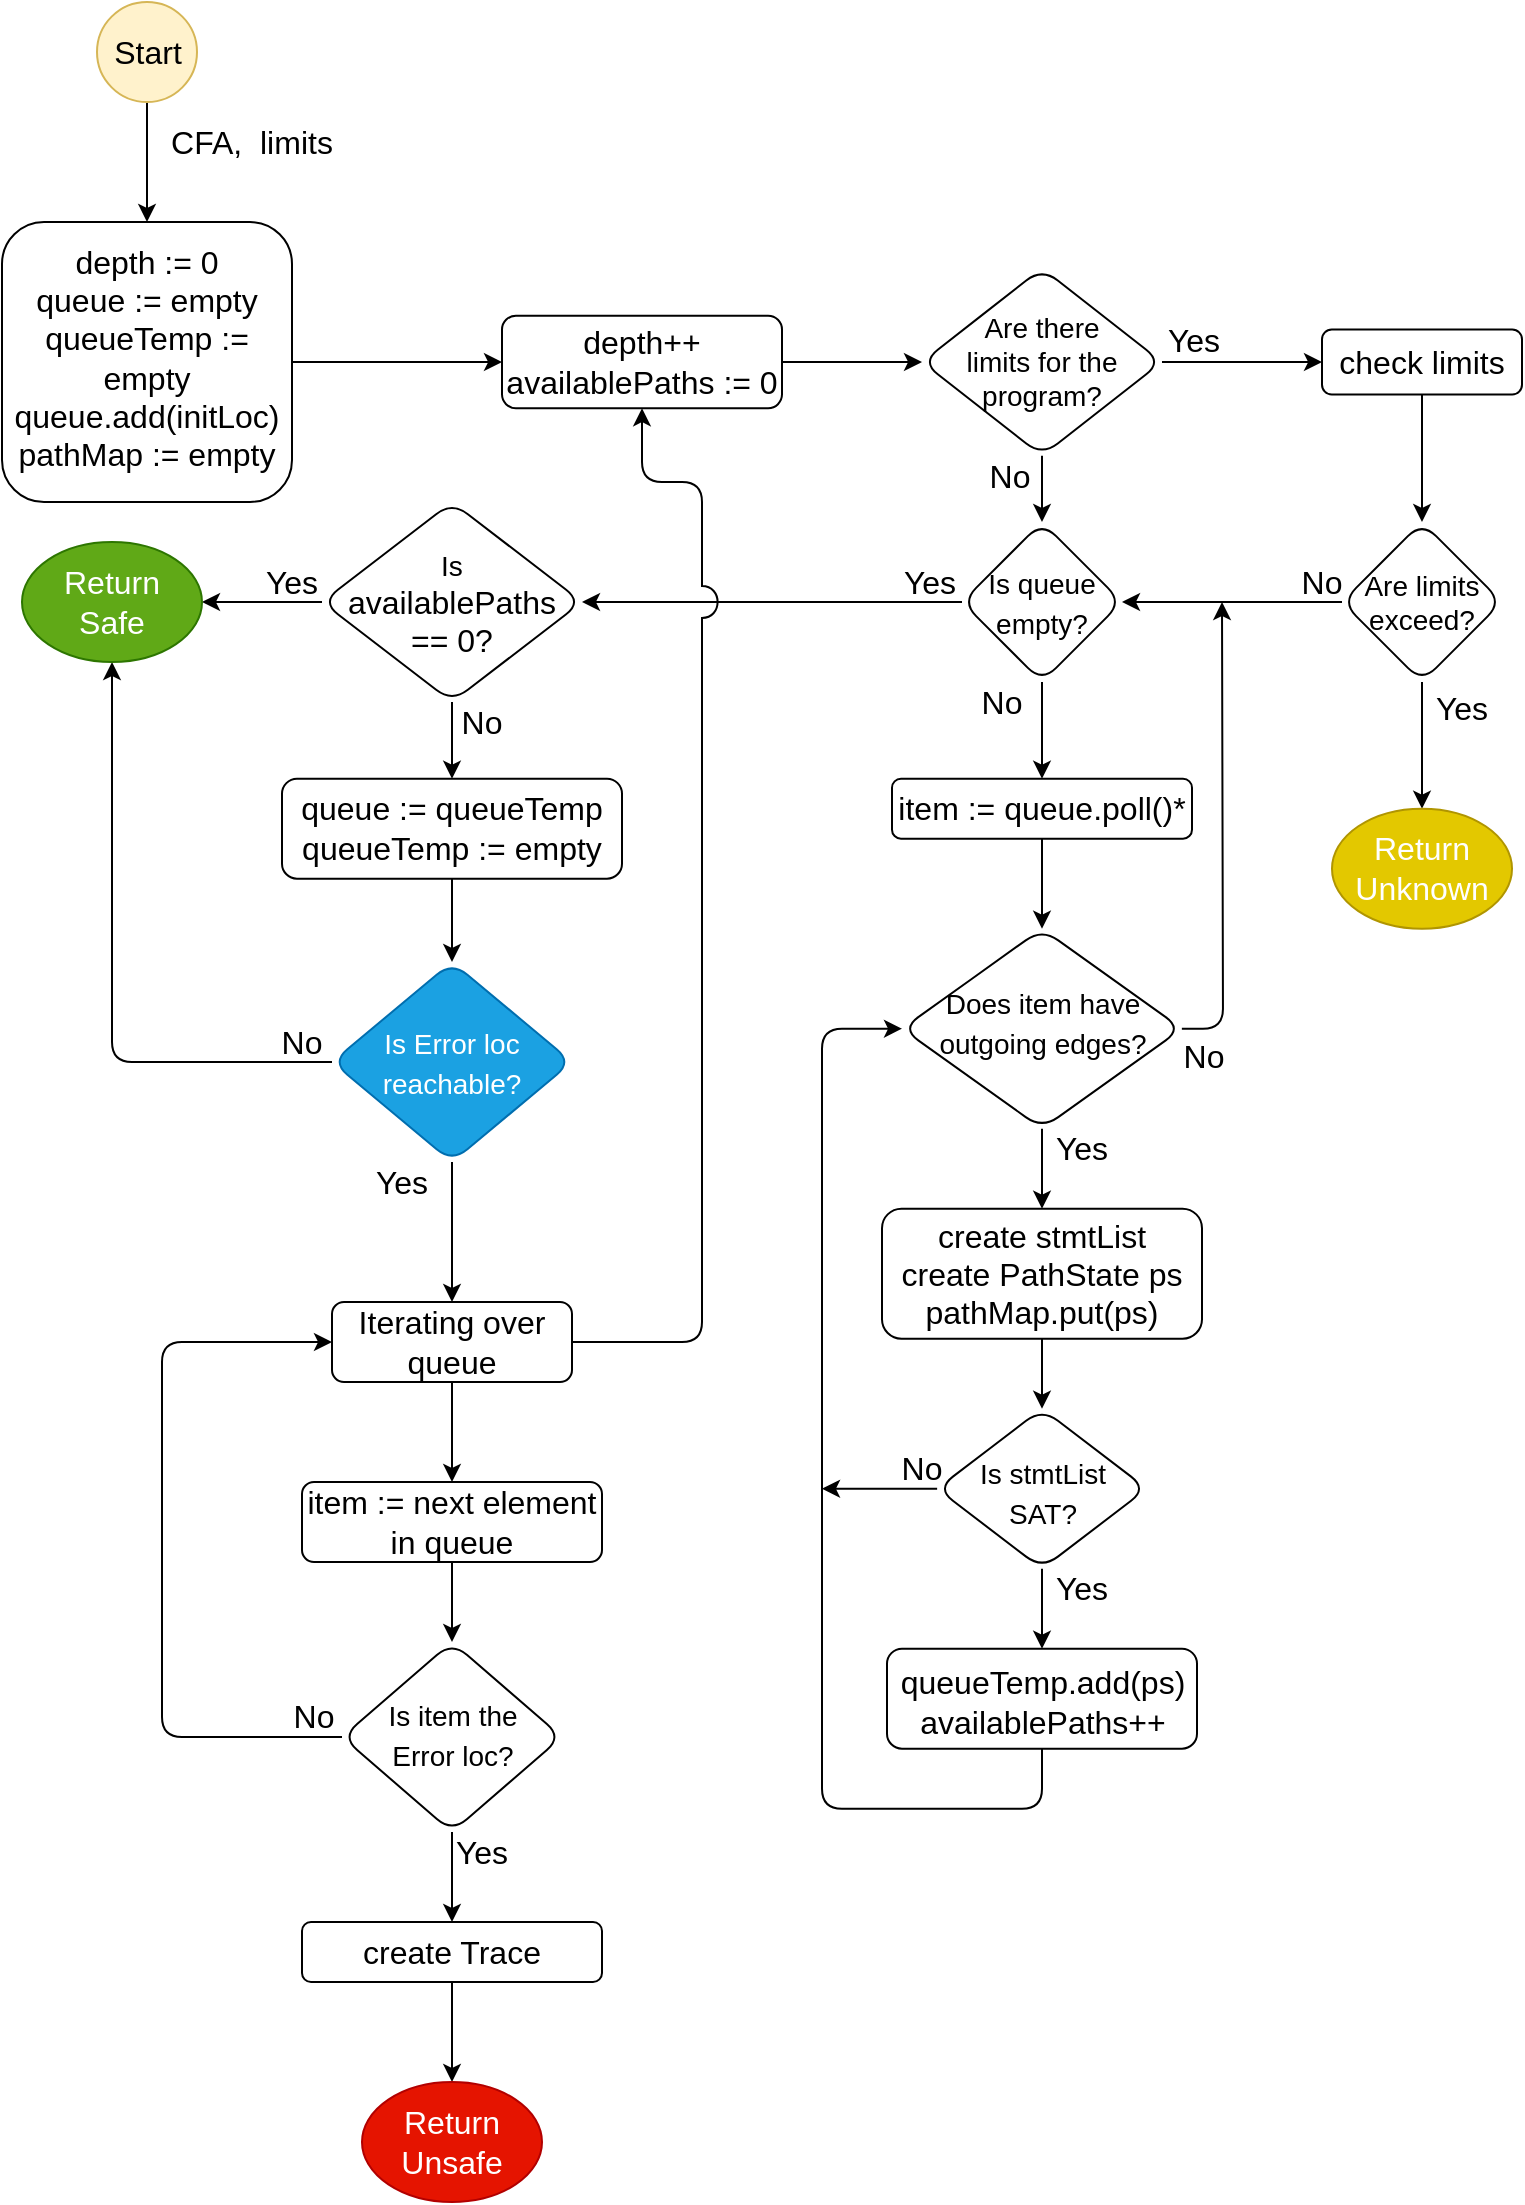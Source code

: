 <mxfile version="14.0.1" type="device"><diagram id="C5RBs43oDa-KdzZeNtuy" name="Page-1"><mxGraphModel dx="906" dy="553" grid="1" gridSize="10" guides="1" tooltips="1" connect="1" arrows="1" fold="1" page="1" pageScale="1" pageWidth="827" pageHeight="1169" background="none" math="0" shadow="0"><root><mxCell id="WIyWlLk6GJQsqaUBKTNV-0"/><mxCell id="WIyWlLk6GJQsqaUBKTNV-1" parent="WIyWlLk6GJQsqaUBKTNV-0"/><mxCell id="78gGCZx7_K2X6BhTD-lp-116" value="" style="edgeStyle=orthogonalEdgeStyle;rounded=1;orthogonalLoop=1;jettySize=auto;html=1;fontSize=16;" parent="WIyWlLk6GJQsqaUBKTNV-1" source="WIyWlLk6GJQsqaUBKTNV-3" target="78gGCZx7_K2X6BhTD-lp-58" edge="1"><mxGeometry relative="1" as="geometry"/></mxCell><mxCell id="WIyWlLk6GJQsqaUBKTNV-3" value="&lt;font style=&quot;font-size: 16px&quot;&gt;depth := 0&lt;br&gt;queue := empty&lt;br&gt;queueTemp := empty&lt;br&gt;queue.add(initLoc)&lt;br&gt;pathMap := empty&lt;br&gt;&lt;/font&gt;" style="rounded=1;whiteSpace=wrap;html=1;fontSize=12;glass=0;strokeWidth=1;shadow=0;spacingBottom=4;" parent="WIyWlLk6GJQsqaUBKTNV-1" vertex="1"><mxGeometry x="40" y="130" width="145" height="140" as="geometry"/></mxCell><mxCell id="78gGCZx7_K2X6BhTD-lp-39" value="" style="edgeStyle=orthogonalEdgeStyle;rounded=0;orthogonalLoop=1;jettySize=auto;html=1;fontSize=16;" parent="WIyWlLk6GJQsqaUBKTNV-1" source="78gGCZx7_K2X6BhTD-lp-10" target="78gGCZx7_K2X6BhTD-lp-35" edge="1"><mxGeometry relative="1" as="geometry"/></mxCell><mxCell id="78gGCZx7_K2X6BhTD-lp-118" value="" style="edgeStyle=orthogonalEdgeStyle;rounded=0;orthogonalLoop=1;jettySize=auto;html=1;fontSize=16;" parent="WIyWlLk6GJQsqaUBKTNV-1" source="78gGCZx7_K2X6BhTD-lp-10" target="78gGCZx7_K2X6BhTD-lp-16" edge="1"><mxGeometry relative="1" as="geometry"/></mxCell><mxCell id="78gGCZx7_K2X6BhTD-lp-10" value="&lt;font style=&quot;font-size: 14px&quot;&gt;Are there&lt;br&gt;limits for the&lt;br&gt;program?&lt;/font&gt;" style="rhombus;whiteSpace=wrap;html=1;rounded=1;shadow=0;glass=0;strokeWidth=1;verticalAlign=middle;labelPosition=center;verticalLabelPosition=middle;align=center;spacingTop=0;" parent="WIyWlLk6GJQsqaUBKTNV-1" vertex="1"><mxGeometry x="500" y="153.12" width="120" height="93.75" as="geometry"/></mxCell><mxCell id="78gGCZx7_K2X6BhTD-lp-22" value="" style="edgeStyle=orthogonalEdgeStyle;rounded=0;orthogonalLoop=1;jettySize=auto;html=1;fontSize=16;" parent="WIyWlLk6GJQsqaUBKTNV-1" source="78gGCZx7_K2X6BhTD-lp-16" target="78gGCZx7_K2X6BhTD-lp-21" edge="1"><mxGeometry relative="1" as="geometry"><Array as="points"><mxPoint x="750" y="230"/><mxPoint x="750" y="230"/></Array></mxGeometry></mxCell><mxCell id="78gGCZx7_K2X6BhTD-lp-16" value="&lt;font style=&quot;font-size: 16px&quot;&gt;check limits&lt;/font&gt;" style="whiteSpace=wrap;html=1;rounded=1;shadow=0;strokeWidth=1;glass=0;" parent="WIyWlLk6GJQsqaUBKTNV-1" vertex="1"><mxGeometry x="700" y="183.75" width="100" height="32.5" as="geometry"/></mxCell><mxCell id="78gGCZx7_K2X6BhTD-lp-18" value="&lt;font style=&quot;font-size: 16px&quot;&gt;Yes&lt;/font&gt;" style="text;html=1;strokeColor=none;fillColor=none;align=center;verticalAlign=middle;whiteSpace=wrap;rounded=0;shadow=0;glass=0;" parent="WIyWlLk6GJQsqaUBKTNV-1" vertex="1"><mxGeometry x="616" y="179.35" width="40" height="20" as="geometry"/></mxCell><mxCell id="78gGCZx7_K2X6BhTD-lp-30" value="" style="edgeStyle=orthogonalEdgeStyle;rounded=1;orthogonalLoop=1;jettySize=auto;html=1;fontSize=16;entryX=1;entryY=0.5;entryDx=0;entryDy=0;" parent="WIyWlLk6GJQsqaUBKTNV-1" source="78gGCZx7_K2X6BhTD-lp-21" target="78gGCZx7_K2X6BhTD-lp-35" edge="1"><mxGeometry relative="1" as="geometry"><mxPoint x="620" y="333.35" as="targetPoint"/></mxGeometry></mxCell><mxCell id="aoMDnq-vDAI0tXvY-Fwm-17" value="" style="edgeStyle=orthogonalEdgeStyle;rounded=0;orthogonalLoop=1;jettySize=auto;html=1;entryX=0.5;entryY=0;entryDx=0;entryDy=0;" parent="WIyWlLk6GJQsqaUBKTNV-1" source="78gGCZx7_K2X6BhTD-lp-21" target="aoMDnq-vDAI0tXvY-Fwm-20" edge="1"><mxGeometry relative="1" as="geometry"><mxPoint x="750" y="416.5" as="targetPoint"/></mxGeometry></mxCell><mxCell id="78gGCZx7_K2X6BhTD-lp-21" value="&lt;font style=&quot;font-size: 14px&quot;&gt;Are limits exceed?&lt;/font&gt;" style="rhombus;whiteSpace=wrap;html=1;rounded=1;shadow=0;glass=0;strokeWidth=1;" parent="WIyWlLk6GJQsqaUBKTNV-1" vertex="1"><mxGeometry x="710" y="280" width="80" height="80" as="geometry"/></mxCell><mxCell id="78gGCZx7_K2X6BhTD-lp-26" value="&lt;font style=&quot;font-size: 16px&quot;&gt;Yes&lt;/font&gt;" style="text;html=1;strokeColor=none;fillColor=none;align=center;verticalAlign=middle;whiteSpace=wrap;rounded=0;shadow=0;glass=0;" parent="WIyWlLk6GJQsqaUBKTNV-1" vertex="1"><mxGeometry x="750" y="363.35" width="40" height="20" as="geometry"/></mxCell><mxCell id="78gGCZx7_K2X6BhTD-lp-31" value="&lt;font style=&quot;font-size: 16px&quot;&gt;No&lt;/font&gt;" style="text;html=1;strokeColor=none;fillColor=none;align=center;verticalAlign=middle;whiteSpace=wrap;rounded=0;shadow=0;glass=0;fontSize=16;" parent="WIyWlLk6GJQsqaUBKTNV-1" vertex="1"><mxGeometry x="524" y="246.87" width="40" height="20" as="geometry"/></mxCell><mxCell id="78gGCZx7_K2X6BhTD-lp-33" value="&lt;font style=&quot;font-size: 16px&quot;&gt;No&lt;/font&gt;" style="text;html=1;strokeColor=none;fillColor=none;align=center;verticalAlign=middle;whiteSpace=wrap;rounded=0;shadow=0;glass=0;fontSize=16;" parent="WIyWlLk6GJQsqaUBKTNV-1" vertex="1"><mxGeometry x="680" y="300" width="40" height="20" as="geometry"/></mxCell><mxCell id="78gGCZx7_K2X6BhTD-lp-40" value="" style="edgeStyle=orthogonalEdgeStyle;rounded=0;orthogonalLoop=1;jettySize=auto;html=1;fontSize=16;" parent="WIyWlLk6GJQsqaUBKTNV-1" source="78gGCZx7_K2X6BhTD-lp-35" target="78gGCZx7_K2X6BhTD-lp-38" edge="1"><mxGeometry relative="1" as="geometry"/></mxCell><mxCell id="78gGCZx7_K2X6BhTD-lp-66" value="" style="edgeStyle=orthogonalEdgeStyle;rounded=1;orthogonalLoop=1;jettySize=auto;html=1;fontSize=16;" parent="WIyWlLk6GJQsqaUBKTNV-1" source="78gGCZx7_K2X6BhTD-lp-35" target="78gGCZx7_K2X6BhTD-lp-65" edge="1"><mxGeometry relative="1" as="geometry"/></mxCell><mxCell id="78gGCZx7_K2X6BhTD-lp-35" value="&lt;font style=&quot;font-size: 14px&quot;&gt;Is queue empty?&lt;/font&gt;" style="rhombus;whiteSpace=wrap;html=1;rounded=1;shadow=0;glass=0;strokeWidth=1;fillColor=#FFFFFF;fontSize=16;" parent="WIyWlLk6GJQsqaUBKTNV-1" vertex="1"><mxGeometry x="520" y="280" width="80" height="80" as="geometry"/></mxCell><mxCell id="78gGCZx7_K2X6BhTD-lp-45" style="edgeStyle=orthogonalEdgeStyle;rounded=0;orthogonalLoop=1;jettySize=auto;html=1;fontSize=16;" parent="WIyWlLk6GJQsqaUBKTNV-1" source="78gGCZx7_K2X6BhTD-lp-38" target="78gGCZx7_K2X6BhTD-lp-42" edge="1"><mxGeometry relative="1" as="geometry"/></mxCell><mxCell id="78gGCZx7_K2X6BhTD-lp-38" value="item := queue.poll()*" style="rounded=1;whiteSpace=wrap;html=1;shadow=0;glass=0;strokeWidth=1;fillColor=#FFFFFF;fontSize=16;" parent="WIyWlLk6GJQsqaUBKTNV-1" vertex="1"><mxGeometry x="485" y="408.35" width="150" height="30" as="geometry"/></mxCell><mxCell id="78gGCZx7_K2X6BhTD-lp-47" value="" style="edgeStyle=orthogonalEdgeStyle;rounded=0;orthogonalLoop=1;jettySize=auto;html=1;fontSize=16;" parent="WIyWlLk6GJQsqaUBKTNV-1" source="78gGCZx7_K2X6BhTD-lp-42" target="78gGCZx7_K2X6BhTD-lp-46" edge="1"><mxGeometry relative="1" as="geometry"/></mxCell><mxCell id="78gGCZx7_K2X6BhTD-lp-121" style="edgeStyle=orthogonalEdgeStyle;rounded=1;orthogonalLoop=1;jettySize=auto;html=1;fontSize=16;" parent="WIyWlLk6GJQsqaUBKTNV-1" source="78gGCZx7_K2X6BhTD-lp-42" edge="1"><mxGeometry relative="1" as="geometry"><mxPoint x="650" y="320" as="targetPoint"/></mxGeometry></mxCell><mxCell id="78gGCZx7_K2X6BhTD-lp-42" value="&lt;font style=&quot;font-size: 14px&quot;&gt;Does item have outgoing edges?&lt;/font&gt;" style="rhombus;whiteSpace=wrap;html=1;rounded=1;shadow=0;glass=0;strokeWidth=1;fillColor=#FFFFFF;fontSize=16;spacing=2;spacingRight=-1;spacingLeft=0;spacingBottom=7;" parent="WIyWlLk6GJQsqaUBKTNV-1" vertex="1"><mxGeometry x="490" y="483.35" width="140" height="100" as="geometry"/></mxCell><mxCell id="78gGCZx7_K2X6BhTD-lp-49" value="" style="edgeStyle=orthogonalEdgeStyle;rounded=0;orthogonalLoop=1;jettySize=auto;html=1;fontSize=16;" parent="WIyWlLk6GJQsqaUBKTNV-1" source="78gGCZx7_K2X6BhTD-lp-46" target="78gGCZx7_K2X6BhTD-lp-48" edge="1"><mxGeometry relative="1" as="geometry"/></mxCell><mxCell id="78gGCZx7_K2X6BhTD-lp-46" value="create stmtList&lt;br&gt;create PathState ps&lt;br&gt;pathMap.put(ps)" style="rounded=1;whiteSpace=wrap;html=1;shadow=0;glass=0;strokeWidth=1;fillColor=#FFFFFF;fontSize=16;" parent="WIyWlLk6GJQsqaUBKTNV-1" vertex="1"><mxGeometry x="480" y="623.35" width="160" height="65" as="geometry"/></mxCell><mxCell id="78gGCZx7_K2X6BhTD-lp-57" value="" style="edgeStyle=orthogonalEdgeStyle;rounded=0;orthogonalLoop=1;jettySize=auto;html=1;fontSize=16;" parent="WIyWlLk6GJQsqaUBKTNV-1" source="78gGCZx7_K2X6BhTD-lp-48" target="78gGCZx7_K2X6BhTD-lp-56" edge="1"><mxGeometry relative="1" as="geometry"/></mxCell><mxCell id="78gGCZx7_K2X6BhTD-lp-76" style="edgeStyle=orthogonalEdgeStyle;rounded=1;orthogonalLoop=1;jettySize=auto;html=1;fontSize=16;" parent="WIyWlLk6GJQsqaUBKTNV-1" source="78gGCZx7_K2X6BhTD-lp-48" edge="1"><mxGeometry relative="1" as="geometry"><mxPoint x="450" y="763.35" as="targetPoint"/></mxGeometry></mxCell><mxCell id="78gGCZx7_K2X6BhTD-lp-48" value="&lt;span style=&quot;font-size: 14px&quot;&gt;Is stmtList&lt;br&gt;SAT?&lt;/span&gt;" style="rhombus;whiteSpace=wrap;html=1;rounded=1;shadow=0;glass=0;strokeWidth=1;fillColor=#FFFFFF;fontSize=16;spacingBottom=-4;" parent="WIyWlLk6GJQsqaUBKTNV-1" vertex="1"><mxGeometry x="507.5" y="723.35" width="105" height="80" as="geometry"/></mxCell><mxCell id="78gGCZx7_K2X6BhTD-lp-75" style="edgeStyle=orthogonalEdgeStyle;rounded=1;orthogonalLoop=1;jettySize=auto;html=1;fontSize=16;entryX=0;entryY=0.5;entryDx=0;entryDy=0;" parent="WIyWlLk6GJQsqaUBKTNV-1" source="78gGCZx7_K2X6BhTD-lp-56" target="78gGCZx7_K2X6BhTD-lp-42" edge="1"><mxGeometry relative="1" as="geometry"><mxPoint x="450" y="763.35" as="targetPoint"/><Array as="points"><mxPoint x="560" y="923.35"/><mxPoint x="450" y="923.35"/><mxPoint x="450" y="533.35"/></Array></mxGeometry></mxCell><mxCell id="78gGCZx7_K2X6BhTD-lp-56" value="queueTemp.add(ps)&lt;br&gt;availablePaths++" style="whiteSpace=wrap;html=1;rounded=1;shadow=0;fontSize=16;strokeWidth=1;fillColor=#FFFFFF;glass=0;spacingBottom=-4;" parent="WIyWlLk6GJQsqaUBKTNV-1" vertex="1"><mxGeometry x="482.5" y="843.35" width="155" height="50" as="geometry"/></mxCell><mxCell id="78gGCZx7_K2X6BhTD-lp-117" value="" style="edgeStyle=orthogonalEdgeStyle;rounded=1;orthogonalLoop=1;jettySize=auto;html=1;fontSize=16;" parent="WIyWlLk6GJQsqaUBKTNV-1" source="78gGCZx7_K2X6BhTD-lp-58" target="78gGCZx7_K2X6BhTD-lp-10" edge="1"><mxGeometry relative="1" as="geometry"/></mxCell><mxCell id="78gGCZx7_K2X6BhTD-lp-58" value="&lt;font style=&quot;font-size: 16px&quot;&gt;depth++&lt;br&gt;availablePaths := 0&lt;br&gt;&lt;/font&gt;" style="rounded=1;whiteSpace=wrap;html=1;fontSize=12;glass=0;strokeWidth=1;shadow=0;" parent="WIyWlLk6GJQsqaUBKTNV-1" vertex="1"><mxGeometry x="290" y="176.87" width="140" height="46.25" as="geometry"/></mxCell><mxCell id="78gGCZx7_K2X6BhTD-lp-61" value="&lt;font style=&quot;font-size: 16px&quot;&gt;Yes&lt;/font&gt;" style="text;html=1;strokeColor=none;fillColor=none;align=center;verticalAlign=middle;whiteSpace=wrap;rounded=0;shadow=0;glass=0;" parent="WIyWlLk6GJQsqaUBKTNV-1" vertex="1"><mxGeometry x="560" y="803.35" width="40" height="20" as="geometry"/></mxCell><mxCell id="78gGCZx7_K2X6BhTD-lp-62" value="&lt;font style=&quot;font-size: 16px&quot;&gt;Yes&lt;/font&gt;" style="text;html=1;strokeColor=none;fillColor=none;align=center;verticalAlign=middle;whiteSpace=wrap;rounded=0;shadow=0;glass=0;" parent="WIyWlLk6GJQsqaUBKTNV-1" vertex="1"><mxGeometry x="560" y="583.35" width="40" height="20" as="geometry"/></mxCell><mxCell id="78gGCZx7_K2X6BhTD-lp-63" value="&lt;font style=&quot;font-size: 16px&quot;&gt;Yes&lt;/font&gt;" style="text;html=1;strokeColor=none;fillColor=none;align=center;verticalAlign=middle;whiteSpace=wrap;rounded=0;shadow=0;glass=0;" parent="WIyWlLk6GJQsqaUBKTNV-1" vertex="1"><mxGeometry x="484" y="300" width="40" height="20" as="geometry"/></mxCell><mxCell id="78gGCZx7_K2X6BhTD-lp-85" value="" style="edgeStyle=orthogonalEdgeStyle;rounded=0;orthogonalLoop=1;jettySize=auto;html=1;fontSize=16;" parent="WIyWlLk6GJQsqaUBKTNV-1" source="78gGCZx7_K2X6BhTD-lp-65" target="78gGCZx7_K2X6BhTD-lp-81" edge="1"><mxGeometry relative="1" as="geometry"/></mxCell><mxCell id="aoMDnq-vDAI0tXvY-Fwm-12" value="" style="edgeStyle=orthogonalEdgeStyle;rounded=0;orthogonalLoop=1;jettySize=auto;html=1;entryX=1;entryY=0.5;entryDx=0;entryDy=0;" parent="WIyWlLk6GJQsqaUBKTNV-1" source="78gGCZx7_K2X6BhTD-lp-65" target="aoMDnq-vDAI0tXvY-Fwm-19" edge="1"><mxGeometry relative="1" as="geometry"><mxPoint x="140" y="320" as="targetPoint"/></mxGeometry></mxCell><mxCell id="78gGCZx7_K2X6BhTD-lp-65" value="&lt;span style=&quot;font-size: 14px&quot;&gt;Is&lt;br&gt;&lt;/span&gt;availablePaths&lt;br&gt;== 0?" style="rhombus;whiteSpace=wrap;html=1;rounded=1;shadow=0;glass=0;strokeWidth=1;fillColor=#FFFFFF;fontSize=16;" parent="WIyWlLk6GJQsqaUBKTNV-1" vertex="1"><mxGeometry x="200" y="270" width="130" height="100" as="geometry"/></mxCell><mxCell id="78gGCZx7_K2X6BhTD-lp-67" value="&lt;font style=&quot;font-size: 16px&quot;&gt;No&lt;/font&gt;" style="text;html=1;strokeColor=none;fillColor=none;align=center;verticalAlign=middle;whiteSpace=wrap;rounded=0;shadow=0;glass=0;fontSize=16;" parent="WIyWlLk6GJQsqaUBKTNV-1" vertex="1"><mxGeometry x="520" y="360" width="40" height="20" as="geometry"/></mxCell><mxCell id="78gGCZx7_K2X6BhTD-lp-69" value="&lt;font style=&quot;font-size: 16px&quot;&gt;No&lt;/font&gt;" style="text;html=1;strokeColor=none;fillColor=none;align=center;verticalAlign=middle;whiteSpace=wrap;rounded=0;shadow=0;glass=0;fontSize=16;" parent="WIyWlLk6GJQsqaUBKTNV-1" vertex="1"><mxGeometry x="621" y="537" width="40" height="20" as="geometry"/></mxCell><mxCell id="78gGCZx7_K2X6BhTD-lp-74" value="&lt;font style=&quot;font-size: 16px&quot;&gt;No&lt;/font&gt;" style="text;html=1;strokeColor=none;fillColor=none;align=center;verticalAlign=middle;whiteSpace=wrap;rounded=0;shadow=0;glass=0;fontSize=16;" parent="WIyWlLk6GJQsqaUBKTNV-1" vertex="1"><mxGeometry x="480" y="743.35" width="40" height="20" as="geometry"/></mxCell><mxCell id="78gGCZx7_K2X6BhTD-lp-80" value="&lt;font style=&quot;font-size: 16px&quot;&gt;No&lt;/font&gt;" style="text;html=1;strokeColor=none;fillColor=none;align=center;verticalAlign=middle;whiteSpace=wrap;rounded=0;shadow=0;glass=0;fontSize=16;" parent="WIyWlLk6GJQsqaUBKTNV-1" vertex="1"><mxGeometry x="260" y="370" width="40" height="20" as="geometry"/></mxCell><mxCell id="78gGCZx7_K2X6BhTD-lp-86" value="" style="edgeStyle=orthogonalEdgeStyle;rounded=0;orthogonalLoop=1;jettySize=auto;html=1;fontSize=16;" parent="WIyWlLk6GJQsqaUBKTNV-1" source="78gGCZx7_K2X6BhTD-lp-81" target="78gGCZx7_K2X6BhTD-lp-84" edge="1"><mxGeometry relative="1" as="geometry"/></mxCell><mxCell id="78gGCZx7_K2X6BhTD-lp-81" value="queue := queueTemp&lt;br&gt;queueTemp := empty" style="rounded=1;whiteSpace=wrap;html=1;shadow=0;glass=0;strokeWidth=1;fillColor=#FFFFFF;fontSize=16;" parent="WIyWlLk6GJQsqaUBKTNV-1" vertex="1"><mxGeometry x="180" y="408.35" width="170" height="50" as="geometry"/></mxCell><mxCell id="aoMDnq-vDAI0tXvY-Fwm-14" style="edgeStyle=orthogonalEdgeStyle;rounded=1;orthogonalLoop=1;jettySize=auto;html=1;entryX=0.5;entryY=1;entryDx=0;entryDy=0;" parent="WIyWlLk6GJQsqaUBKTNV-1" source="78gGCZx7_K2X6BhTD-lp-84" target="aoMDnq-vDAI0tXvY-Fwm-19" edge="1"><mxGeometry relative="1" as="geometry"><mxPoint x="90" y="338.5" as="targetPoint"/></mxGeometry></mxCell><mxCell id="LKeiDC61LHEFiIa5TgW8-5" value="" style="edgeStyle=orthogonalEdgeStyle;rounded=1;orthogonalLoop=1;jettySize=auto;html=1;" edge="1" parent="WIyWlLk6GJQsqaUBKTNV-1" source="78gGCZx7_K2X6BhTD-lp-84" target="LKeiDC61LHEFiIa5TgW8-0"><mxGeometry relative="1" as="geometry"/></mxCell><mxCell id="78gGCZx7_K2X6BhTD-lp-84" value="&lt;span style=&quot;font-size: 14px&quot;&gt;Is Error loc reachable?&lt;/span&gt;" style="rhombus;whiteSpace=wrap;html=1;rounded=1;shadow=0;glass=0;strokeWidth=1;fillColor=#1ba1e2;fontSize=16;strokeColor=#006EAF;fontColor=#ffffff;" parent="WIyWlLk6GJQsqaUBKTNV-1" vertex="1"><mxGeometry x="205" y="500" width="120" height="100" as="geometry"/></mxCell><mxCell id="78gGCZx7_K2X6BhTD-lp-88" value="&lt;font style=&quot;font-size: 16px&quot;&gt;No&lt;/font&gt;" style="text;html=1;strokeColor=none;fillColor=none;align=center;verticalAlign=middle;whiteSpace=wrap;rounded=0;shadow=0;glass=0;fontSize=16;" parent="WIyWlLk6GJQsqaUBKTNV-1" vertex="1"><mxGeometry x="170" y="530" width="40" height="20" as="geometry"/></mxCell><mxCell id="78gGCZx7_K2X6BhTD-lp-89" value="&lt;font style=&quot;font-size: 16px&quot;&gt;Yes&lt;/font&gt;" style="text;html=1;strokeColor=none;fillColor=none;align=center;verticalAlign=middle;whiteSpace=wrap;rounded=0;shadow=0;glass=0;" parent="WIyWlLk6GJQsqaUBKTNV-1" vertex="1"><mxGeometry x="165" y="300" width="40" height="20" as="geometry"/></mxCell><mxCell id="78gGCZx7_K2X6BhTD-lp-90" value="&lt;font style=&quot;font-size: 16px&quot;&gt;Yes&lt;/font&gt;" style="text;html=1;strokeColor=none;fillColor=none;align=center;verticalAlign=middle;whiteSpace=wrap;rounded=0;shadow=0;glass=0;" parent="WIyWlLk6GJQsqaUBKTNV-1" vertex="1"><mxGeometry x="220" y="600" width="40" height="20" as="geometry"/></mxCell><mxCell id="78gGCZx7_K2X6BhTD-lp-100" value="" style="edgeStyle=orthogonalEdgeStyle;rounded=0;orthogonalLoop=1;jettySize=auto;html=1;fontSize=16;" parent="WIyWlLk6GJQsqaUBKTNV-1" source="78gGCZx7_K2X6BhTD-lp-93" target="78gGCZx7_K2X6BhTD-lp-95" edge="1"><mxGeometry relative="1" as="geometry"/></mxCell><mxCell id="78gGCZx7_K2X6BhTD-lp-93" value="item := next element in queue" style="rounded=1;whiteSpace=wrap;html=1;shadow=0;glass=0;strokeWidth=1;fillColor=#FFFFFF;fontSize=16;" parent="WIyWlLk6GJQsqaUBKTNV-1" vertex="1"><mxGeometry x="190" y="760" width="150" height="40" as="geometry"/></mxCell><mxCell id="78gGCZx7_K2X6BhTD-lp-111" value="" style="edgeStyle=orthogonalEdgeStyle;rounded=0;orthogonalLoop=1;jettySize=auto;html=1;fontSize=16;" parent="WIyWlLk6GJQsqaUBKTNV-1" source="78gGCZx7_K2X6BhTD-lp-95" target="78gGCZx7_K2X6BhTD-lp-110" edge="1"><mxGeometry relative="1" as="geometry"/></mxCell><mxCell id="LKeiDC61LHEFiIa5TgW8-3" style="edgeStyle=orthogonalEdgeStyle;rounded=1;orthogonalLoop=1;jettySize=auto;html=1;entryX=0;entryY=0.5;entryDx=0;entryDy=0;" edge="1" parent="WIyWlLk6GJQsqaUBKTNV-1" source="78gGCZx7_K2X6BhTD-lp-95" target="LKeiDC61LHEFiIa5TgW8-0"><mxGeometry relative="1" as="geometry"><Array as="points"><mxPoint x="120" y="888"/><mxPoint x="120" y="690"/></Array></mxGeometry></mxCell><mxCell id="78gGCZx7_K2X6BhTD-lp-95" value="&lt;font style=&quot;font-size: 14px&quot;&gt;Is item the&lt;br&gt;Error loc?&lt;/font&gt;" style="rhombus;whiteSpace=wrap;html=1;rounded=1;shadow=0;glass=0;strokeWidth=1;fillColor=#FFFFFF;fontSize=16;spacing=2;spacingRight=-1;spacingLeft=0;spacingBottom=4;" parent="WIyWlLk6GJQsqaUBKTNV-1" vertex="1"><mxGeometry x="210" y="840" width="110" height="95" as="geometry"/></mxCell><mxCell id="78gGCZx7_K2X6BhTD-lp-119" style="edgeStyle=orthogonalEdgeStyle;rounded=1;orthogonalLoop=1;jettySize=auto;html=1;fontSize=16;jumpStyle=arc;jumpSize=16;elbow=vertical;endArrow=classic;endFill=1;entryX=0.5;entryY=1;entryDx=0;entryDy=0;exitX=1;exitY=0.5;exitDx=0;exitDy=0;" parent="WIyWlLk6GJQsqaUBKTNV-1" source="LKeiDC61LHEFiIa5TgW8-0" target="78gGCZx7_K2X6BhTD-lp-58" edge="1"><mxGeometry relative="1" as="geometry"><Array as="points"><mxPoint x="390" y="690"/><mxPoint x="390" y="260"/><mxPoint x="360" y="260"/></Array><mxPoint x="380" y="280" as="targetPoint"/><mxPoint x="350" y="680" as="sourcePoint"/></mxGeometry></mxCell><mxCell id="78gGCZx7_K2X6BhTD-lp-107" value="&lt;font style=&quot;font-size: 16px&quot;&gt;Yes&lt;/font&gt;" style="text;html=1;strokeColor=none;fillColor=none;align=center;verticalAlign=middle;whiteSpace=wrap;rounded=0;shadow=0;glass=0;" parent="WIyWlLk6GJQsqaUBKTNV-1" vertex="1"><mxGeometry x="260" y="935" width="40" height="20" as="geometry"/></mxCell><mxCell id="78gGCZx7_K2X6BhTD-lp-108" value="&lt;font style=&quot;font-size: 16px&quot;&gt;No&lt;/font&gt;" style="text;html=1;strokeColor=none;fillColor=none;align=center;verticalAlign=middle;whiteSpace=wrap;rounded=0;shadow=0;glass=0;fontSize=16;" parent="WIyWlLk6GJQsqaUBKTNV-1" vertex="1"><mxGeometry x="176" y="867" width="40" height="20" as="geometry"/></mxCell><mxCell id="aoMDnq-vDAI0tXvY-Fwm-15" value="" style="edgeStyle=orthogonalEdgeStyle;rounded=0;orthogonalLoop=1;jettySize=auto;html=1;" parent="WIyWlLk6GJQsqaUBKTNV-1" source="78gGCZx7_K2X6BhTD-lp-110" target="aoMDnq-vDAI0tXvY-Fwm-11" edge="1"><mxGeometry relative="1" as="geometry"/></mxCell><mxCell id="78gGCZx7_K2X6BhTD-lp-110" value="create Trace" style="rounded=1;whiteSpace=wrap;html=1;shadow=0;glass=0;strokeWidth=1;fillColor=#FFFFFF;fontSize=16;" parent="WIyWlLk6GJQsqaUBKTNV-1" vertex="1"><mxGeometry x="190" y="980" width="150" height="30" as="geometry"/></mxCell><mxCell id="aoMDnq-vDAI0tXvY-Fwm-11" value="&lt;font style=&quot;font-size: 16px&quot;&gt;Return Unsafe&lt;/font&gt;" style="ellipse;whiteSpace=wrap;html=1;fillColor=#e51400;strokeColor=#B20000;fontColor=#ffffff;" parent="WIyWlLk6GJQsqaUBKTNV-1" vertex="1"><mxGeometry x="220" y="1060" width="90" height="60" as="geometry"/></mxCell><mxCell id="aoMDnq-vDAI0tXvY-Fwm-19" value="&lt;font style=&quot;font-size: 16px&quot;&gt;Return&lt;br&gt;Safe&lt;/font&gt;" style="ellipse;whiteSpace=wrap;html=1;fillColor=#60a917;strokeColor=#2D7600;fontColor=#ffffff;" parent="WIyWlLk6GJQsqaUBKTNV-1" vertex="1"><mxGeometry x="50" y="290" width="90" height="60" as="geometry"/></mxCell><mxCell id="aoMDnq-vDAI0tXvY-Fwm-20" value="&lt;font style=&quot;font-size: 16px&quot;&gt;Return Unknown&lt;/font&gt;" style="ellipse;whiteSpace=wrap;html=1;fillColor=#e3c800;strokeColor=#B09500;fontColor=#ffffff;" parent="WIyWlLk6GJQsqaUBKTNV-1" vertex="1"><mxGeometry x="705" y="423.35" width="90" height="60" as="geometry"/></mxCell><mxCell id="aoMDnq-vDAI0tXvY-Fwm-25" value="" style="edgeStyle=orthogonalEdgeStyle;rounded=0;orthogonalLoop=1;jettySize=auto;html=1;" parent="WIyWlLk6GJQsqaUBKTNV-1" source="aoMDnq-vDAI0tXvY-Fwm-22" target="WIyWlLk6GJQsqaUBKTNV-3" edge="1"><mxGeometry relative="1" as="geometry"/></mxCell><mxCell id="aoMDnq-vDAI0tXvY-Fwm-22" value="&lt;font style=&quot;font-size: 16px&quot;&gt;Start&lt;/font&gt;" style="ellipse;whiteSpace=wrap;html=1;aspect=fixed;fillColor=#fff2cc;strokeColor=#d6b656;" parent="WIyWlLk6GJQsqaUBKTNV-1" vertex="1"><mxGeometry x="87.5" y="20" width="50" height="50" as="geometry"/></mxCell><mxCell id="aoMDnq-vDAI0tXvY-Fwm-24" value="&lt;font style=&quot;font-size: 16px&quot;&gt;CFA,&amp;nbsp; limits&lt;br&gt;&lt;/font&gt;" style="text;html=1;strokeColor=none;fillColor=none;align=center;verticalAlign=middle;whiteSpace=wrap;rounded=0;" parent="WIyWlLk6GJQsqaUBKTNV-1" vertex="1"><mxGeometry x="105" y="80" width="120" height="20" as="geometry"/></mxCell><mxCell id="LKeiDC61LHEFiIa5TgW8-1" value="" style="edgeStyle=orthogonalEdgeStyle;rounded=0;orthogonalLoop=1;jettySize=auto;html=1;" edge="1" parent="WIyWlLk6GJQsqaUBKTNV-1" source="LKeiDC61LHEFiIa5TgW8-0" target="78gGCZx7_K2X6BhTD-lp-93"><mxGeometry relative="1" as="geometry"/></mxCell><mxCell id="LKeiDC61LHEFiIa5TgW8-0" value="&lt;font style=&quot;font-size: 16px&quot;&gt;Iterating over queue&lt;/font&gt;" style="rounded=1;whiteSpace=wrap;html=1;" vertex="1" parent="WIyWlLk6GJQsqaUBKTNV-1"><mxGeometry x="205" y="670" width="120" height="40" as="geometry"/></mxCell></root></mxGraphModel></diagram></mxfile>